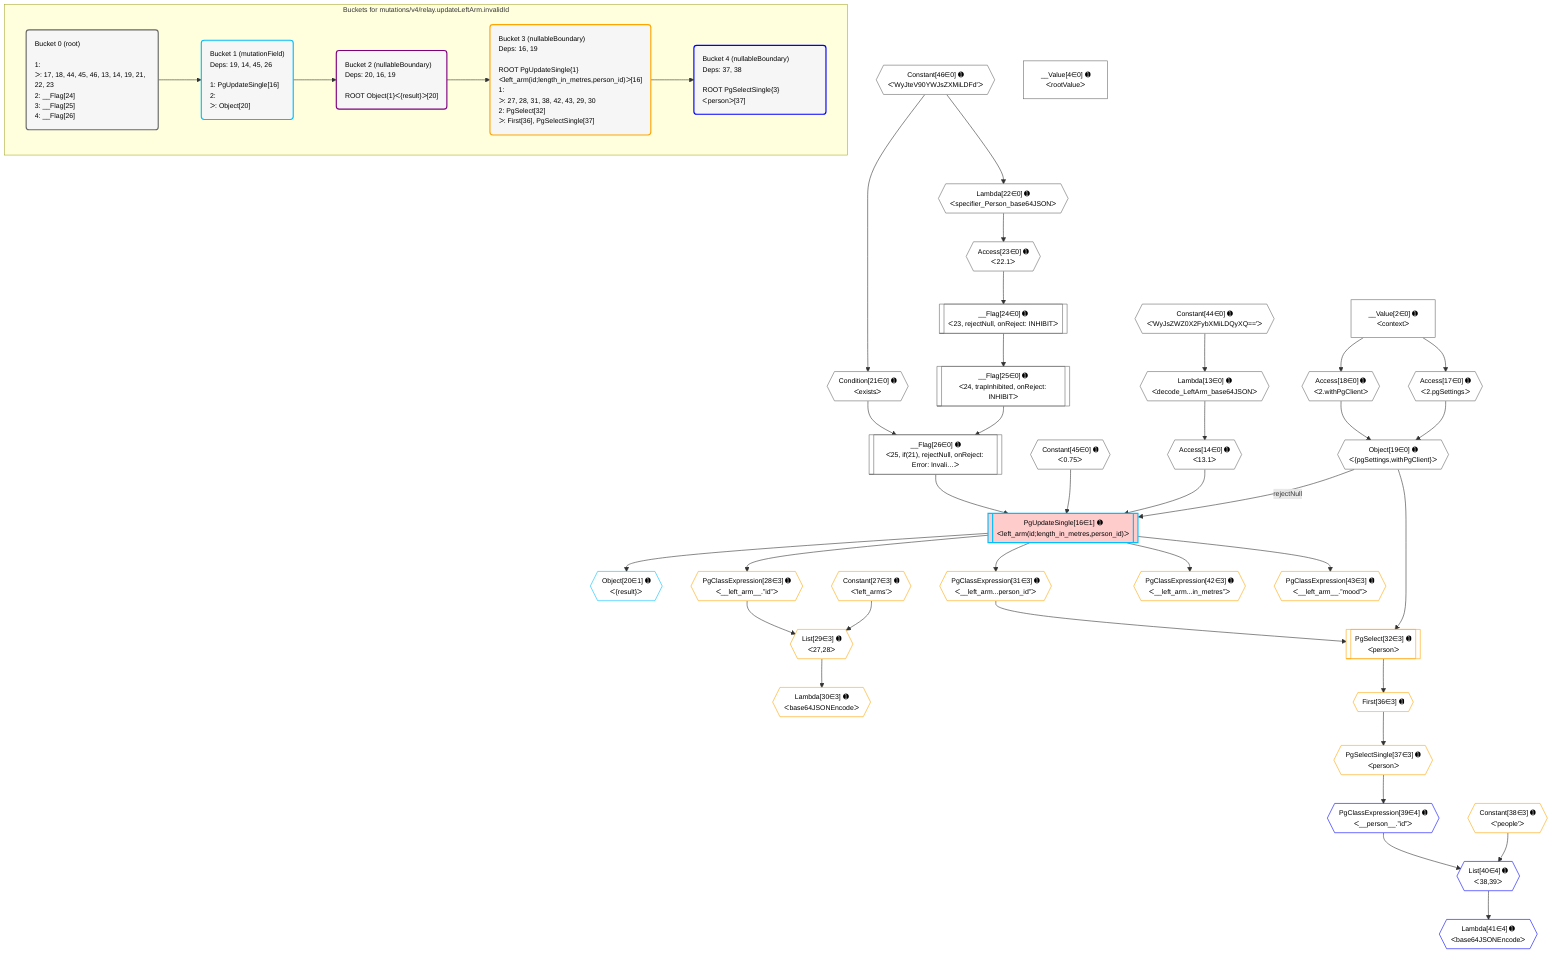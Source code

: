 %%{init: {'themeVariables': { 'fontSize': '12px'}}}%%
graph TD
    classDef path fill:#eee,stroke:#000,color:#000
    classDef plan fill:#fff,stroke-width:1px,color:#000
    classDef itemplan fill:#fff,stroke-width:2px,color:#000
    classDef unbatchedplan fill:#dff,stroke-width:1px,color:#000
    classDef sideeffectplan fill:#fcc,stroke-width:2px,color:#000
    classDef bucket fill:#f6f6f6,color:#000,stroke-width:2px,text-align:left


    %% plan dependencies
    Object19{{"Object[19∈0] ➊<br />ᐸ{pgSettings,withPgClient}ᐳ"}}:::plan
    Access17{{"Access[17∈0] ➊<br />ᐸ2.pgSettingsᐳ"}}:::plan
    Access18{{"Access[18∈0] ➊<br />ᐸ2.withPgClientᐳ"}}:::plan
    Access17 & Access18 --> Object19
    __Flag26[["__Flag[26∈0] ➊<br />ᐸ25, if(21), rejectNull, onReject: Error: Invali…ᐳ"]]:::plan
    __Flag25[["__Flag[25∈0] ➊<br />ᐸ24, trapInhibited, onReject: INHIBITᐳ"]]:::plan
    Condition21{{"Condition[21∈0] ➊<br />ᐸexistsᐳ"}}:::plan
    __Flag25 & Condition21 --> __Flag26
    Lambda13{{"Lambda[13∈0] ➊<br />ᐸdecode_LeftArm_base64JSONᐳ"}}:::plan
    Constant44{{"Constant[44∈0] ➊<br />ᐸ'WyJsZWZ0X2FybXMiLDQyXQ=='ᐳ"}}:::plan
    Constant44 --> Lambda13
    Access14{{"Access[14∈0] ➊<br />ᐸ13.1ᐳ"}}:::plan
    Lambda13 --> Access14
    __Value2["__Value[2∈0] ➊<br />ᐸcontextᐳ"]:::plan
    __Value2 --> Access17
    __Value2 --> Access18
    Constant46{{"Constant[46∈0] ➊<br />ᐸ'WyJteV90YWJsZXMiLDFd'ᐳ"}}:::plan
    Constant46 --> Condition21
    Lambda22{{"Lambda[22∈0] ➊<br />ᐸspecifier_Person_base64JSONᐳ"}}:::plan
    Constant46 --> Lambda22
    Access23{{"Access[23∈0] ➊<br />ᐸ22.1ᐳ"}}:::plan
    Lambda22 --> Access23
    __Flag24[["__Flag[24∈0] ➊<br />ᐸ23, rejectNull, onReject: INHIBITᐳ"]]:::plan
    Access23 --> __Flag24
    __Flag24 --> __Flag25
    __Value4["__Value[4∈0] ➊<br />ᐸrootValueᐳ"]:::plan
    Constant45{{"Constant[45∈0] ➊<br />ᐸ0.75ᐳ"}}:::plan
    PgUpdateSingle16[["PgUpdateSingle[16∈1] ➊<br />ᐸleft_arm(id;length_in_metres,person_id)ᐳ"]]:::sideeffectplan
    Object19 -->|rejectNull| PgUpdateSingle16
    Access14 & Constant45 & __Flag26 --> PgUpdateSingle16
    Object20{{"Object[20∈1] ➊<br />ᐸ{result}ᐳ"}}:::plan
    PgUpdateSingle16 --> Object20
    List29{{"List[29∈3] ➊<br />ᐸ27,28ᐳ"}}:::plan
    Constant27{{"Constant[27∈3] ➊<br />ᐸ'left_arms'ᐳ"}}:::plan
    PgClassExpression28{{"PgClassExpression[28∈3] ➊<br />ᐸ__left_arm__.”id”ᐳ"}}:::plan
    Constant27 & PgClassExpression28 --> List29
    PgSelect32[["PgSelect[32∈3] ➊<br />ᐸpersonᐳ"]]:::plan
    PgClassExpression31{{"PgClassExpression[31∈3] ➊<br />ᐸ__left_arm...person_id”ᐳ"}}:::plan
    Object19 & PgClassExpression31 --> PgSelect32
    PgUpdateSingle16 --> PgClassExpression28
    Lambda30{{"Lambda[30∈3] ➊<br />ᐸbase64JSONEncodeᐳ"}}:::plan
    List29 --> Lambda30
    PgUpdateSingle16 --> PgClassExpression31
    First36{{"First[36∈3] ➊"}}:::plan
    PgSelect32 --> First36
    PgSelectSingle37{{"PgSelectSingle[37∈3] ➊<br />ᐸpersonᐳ"}}:::plan
    First36 --> PgSelectSingle37
    PgClassExpression42{{"PgClassExpression[42∈3] ➊<br />ᐸ__left_arm...in_metres”ᐳ"}}:::plan
    PgUpdateSingle16 --> PgClassExpression42
    PgClassExpression43{{"PgClassExpression[43∈3] ➊<br />ᐸ__left_arm__.”mood”ᐳ"}}:::plan
    PgUpdateSingle16 --> PgClassExpression43
    Constant38{{"Constant[38∈3] ➊<br />ᐸ'people'ᐳ"}}:::plan
    List40{{"List[40∈4] ➊<br />ᐸ38,39ᐳ"}}:::plan
    PgClassExpression39{{"PgClassExpression[39∈4] ➊<br />ᐸ__person__.”id”ᐳ"}}:::plan
    Constant38 & PgClassExpression39 --> List40
    PgSelectSingle37 --> PgClassExpression39
    Lambda41{{"Lambda[41∈4] ➊<br />ᐸbase64JSONEncodeᐳ"}}:::plan
    List40 --> Lambda41

    %% define steps

    subgraph "Buckets for mutations/v4/relay.updateLeftArm.invalidId"
    Bucket0("Bucket 0 (root)<br /><br />1: <br />ᐳ: 17, 18, 44, 45, 46, 13, 14, 19, 21, 22, 23<br />2: __Flag[24]<br />3: __Flag[25]<br />4: __Flag[26]"):::bucket
    classDef bucket0 stroke:#696969
    class Bucket0,__Value2,__Value4,Lambda13,Access14,Access17,Access18,Object19,Condition21,Lambda22,Access23,__Flag24,__Flag25,__Flag26,Constant44,Constant45,Constant46 bucket0
    Bucket1("Bucket 1 (mutationField)<br />Deps: 19, 14, 45, 26<br /><br />1: PgUpdateSingle[16]<br />2: <br />ᐳ: Object[20]"):::bucket
    classDef bucket1 stroke:#00bfff
    class Bucket1,PgUpdateSingle16,Object20 bucket1
    Bucket2("Bucket 2 (nullableBoundary)<br />Deps: 20, 16, 19<br /><br />ROOT Object{1}ᐸ{result}ᐳ[20]"):::bucket
    classDef bucket2 stroke:#7f007f
    class Bucket2 bucket2
    Bucket3("Bucket 3 (nullableBoundary)<br />Deps: 16, 19<br /><br />ROOT PgUpdateSingle{1}ᐸleft_arm(id;length_in_metres,person_id)ᐳ[16]<br />1: <br />ᐳ: 27, 28, 31, 38, 42, 43, 29, 30<br />2: PgSelect[32]<br />ᐳ: First[36], PgSelectSingle[37]"):::bucket
    classDef bucket3 stroke:#ffa500
    class Bucket3,Constant27,PgClassExpression28,List29,Lambda30,PgClassExpression31,PgSelect32,First36,PgSelectSingle37,Constant38,PgClassExpression42,PgClassExpression43 bucket3
    Bucket4("Bucket 4 (nullableBoundary)<br />Deps: 37, 38<br /><br />ROOT PgSelectSingle{3}ᐸpersonᐳ[37]"):::bucket
    classDef bucket4 stroke:#0000ff
    class Bucket4,PgClassExpression39,List40,Lambda41 bucket4
    Bucket0 --> Bucket1
    Bucket1 --> Bucket2
    Bucket2 --> Bucket3
    Bucket3 --> Bucket4
    end